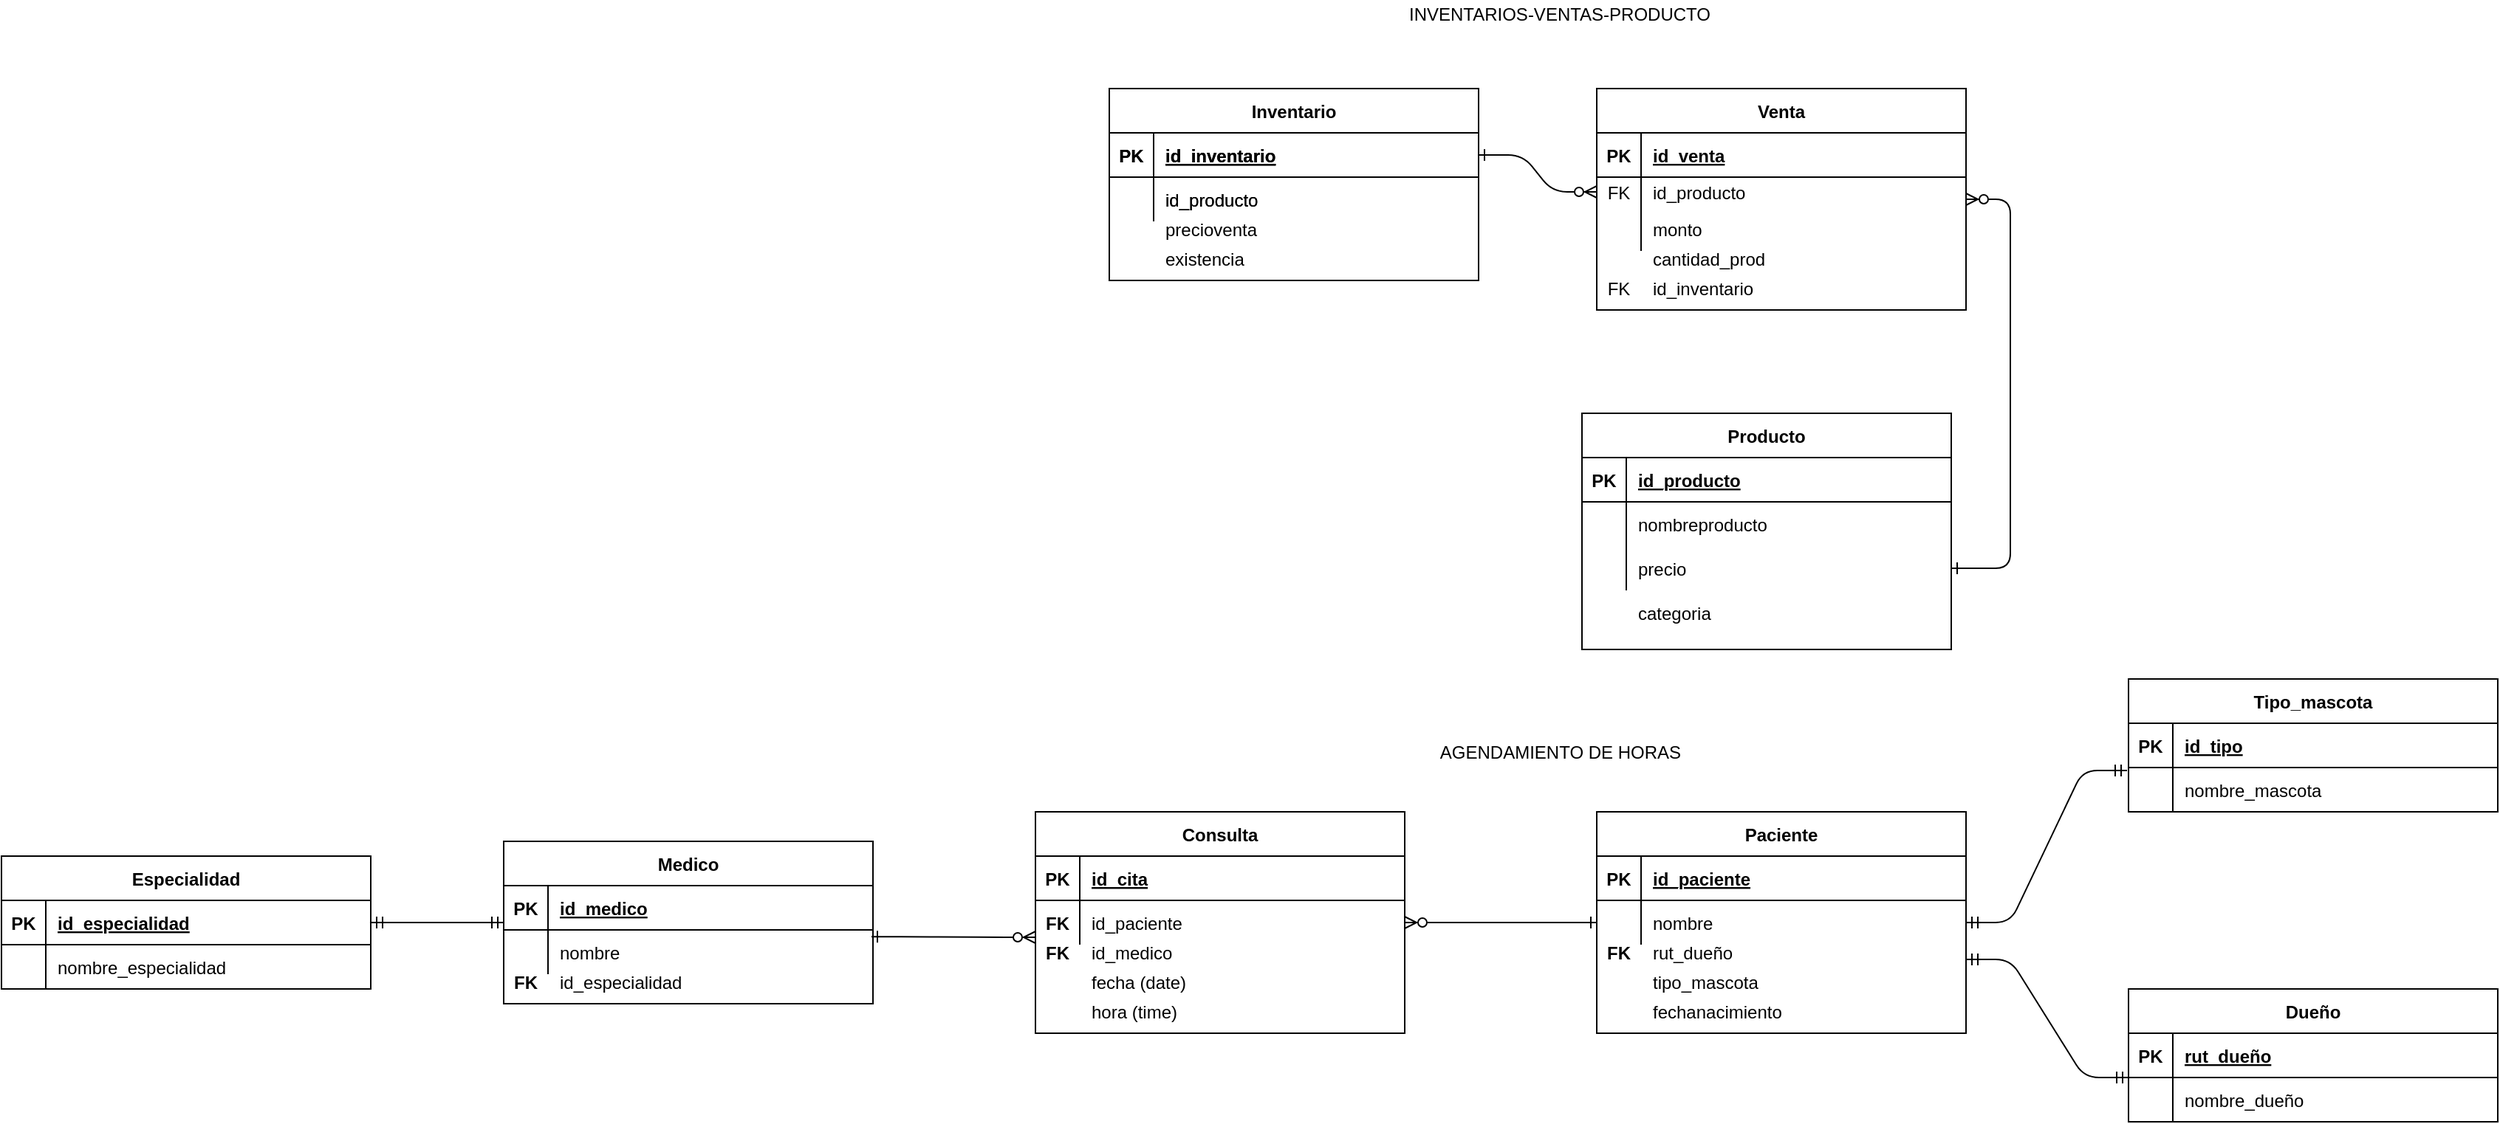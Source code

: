 <mxfile version="14.5.8" type="github">
  <diagram id="R2lEEEUBdFMjLlhIrx00" name="Page-1">
    <mxGraphModel dx="2823" dy="1091" grid="1" gridSize="10" guides="1" tooltips="1" connect="1" arrows="1" fold="1" page="1" pageScale="1" pageWidth="850" pageHeight="1100" math="0" shadow="0" extFonts="Permanent Marker^https://fonts.googleapis.com/css?family=Permanent+Marker">
      <root>
        <mxCell id="0" />
        <mxCell id="1" parent="0" />
        <mxCell id="C-vyLk0tnHw3VtMMgP7b-1" value="" style="edgeStyle=entityRelationEdgeStyle;endArrow=ERzeroToMany;startArrow=ERone;endFill=1;startFill=0;" parent="1" source="C-vyLk0tnHw3VtMMgP7b-24" target="C-vyLk0tnHw3VtMMgP7b-6" edge="1">
          <mxGeometry width="100" height="100" relative="1" as="geometry">
            <mxPoint x="340" y="720" as="sourcePoint" />
            <mxPoint x="440" y="620" as="targetPoint" />
          </mxGeometry>
        </mxCell>
        <mxCell id="C-vyLk0tnHw3VtMMgP7b-2" value="Venta" style="shape=table;startSize=30;container=1;collapsible=1;childLayout=tableLayout;fixedRows=1;rowLines=0;fontStyle=1;align=center;resizeLast=1;" parent="1" vertex="1">
          <mxGeometry x="450" y="120" width="250" height="150" as="geometry" />
        </mxCell>
        <mxCell id="C-vyLk0tnHw3VtMMgP7b-3" value="" style="shape=partialRectangle;collapsible=0;dropTarget=0;pointerEvents=0;fillColor=none;points=[[0,0.5],[1,0.5]];portConstraint=eastwest;top=0;left=0;right=0;bottom=1;" parent="C-vyLk0tnHw3VtMMgP7b-2" vertex="1">
          <mxGeometry y="30" width="250" height="30" as="geometry" />
        </mxCell>
        <mxCell id="C-vyLk0tnHw3VtMMgP7b-4" value="PK" style="shape=partialRectangle;overflow=hidden;connectable=0;fillColor=none;top=0;left=0;bottom=0;right=0;fontStyle=1;" parent="C-vyLk0tnHw3VtMMgP7b-3" vertex="1">
          <mxGeometry width="30" height="30" as="geometry" />
        </mxCell>
        <mxCell id="C-vyLk0tnHw3VtMMgP7b-5" value="id_venta" style="shape=partialRectangle;overflow=hidden;connectable=0;fillColor=none;top=0;left=0;bottom=0;right=0;align=left;spacingLeft=6;fontStyle=5;" parent="C-vyLk0tnHw3VtMMgP7b-3" vertex="1">
          <mxGeometry x="30" width="220" height="30" as="geometry" />
        </mxCell>
        <mxCell id="C-vyLk0tnHw3VtMMgP7b-6" value="" style="shape=partialRectangle;collapsible=0;dropTarget=0;pointerEvents=0;fillColor=none;points=[[0,0.5],[1,0.5]];portConstraint=eastwest;top=0;left=0;right=0;bottom=0;" parent="C-vyLk0tnHw3VtMMgP7b-2" vertex="1">
          <mxGeometry y="60" width="250" height="20" as="geometry" />
        </mxCell>
        <mxCell id="C-vyLk0tnHw3VtMMgP7b-7" value="FK" style="shape=partialRectangle;overflow=hidden;connectable=0;fillColor=none;top=0;left=0;bottom=0;right=0;" parent="C-vyLk0tnHw3VtMMgP7b-6" vertex="1">
          <mxGeometry width="30" height="20" as="geometry" />
        </mxCell>
        <mxCell id="C-vyLk0tnHw3VtMMgP7b-8" value="id_producto" style="shape=partialRectangle;overflow=hidden;connectable=0;fillColor=none;top=0;left=0;bottom=0;right=0;align=left;spacingLeft=6;" parent="C-vyLk0tnHw3VtMMgP7b-6" vertex="1">
          <mxGeometry x="30" width="220" height="20" as="geometry" />
        </mxCell>
        <mxCell id="C-vyLk0tnHw3VtMMgP7b-9" value="" style="shape=partialRectangle;collapsible=0;dropTarget=0;pointerEvents=0;fillColor=none;points=[[0,0.5],[1,0.5]];portConstraint=eastwest;top=0;left=0;right=0;bottom=0;" parent="C-vyLk0tnHw3VtMMgP7b-2" vertex="1">
          <mxGeometry y="80" width="250" height="30" as="geometry" />
        </mxCell>
        <mxCell id="C-vyLk0tnHw3VtMMgP7b-10" value="" style="shape=partialRectangle;overflow=hidden;connectable=0;fillColor=none;top=0;left=0;bottom=0;right=0;" parent="C-vyLk0tnHw3VtMMgP7b-9" vertex="1">
          <mxGeometry width="30" height="30" as="geometry" />
        </mxCell>
        <mxCell id="C-vyLk0tnHw3VtMMgP7b-11" value="monto" style="shape=partialRectangle;overflow=hidden;connectable=0;fillColor=none;top=0;left=0;bottom=0;right=0;align=left;spacingLeft=6;" parent="C-vyLk0tnHw3VtMMgP7b-9" vertex="1">
          <mxGeometry x="30" width="220" height="30" as="geometry" />
        </mxCell>
        <mxCell id="C-vyLk0tnHw3VtMMgP7b-13" value="Producto" style="shape=table;startSize=30;container=1;collapsible=1;childLayout=tableLayout;fixedRows=1;rowLines=0;fontStyle=1;align=center;resizeLast=1;" parent="1" vertex="1">
          <mxGeometry x="440" y="340" width="250" height="160" as="geometry" />
        </mxCell>
        <mxCell id="C-vyLk0tnHw3VtMMgP7b-14" value="" style="shape=partialRectangle;collapsible=0;dropTarget=0;pointerEvents=0;fillColor=none;points=[[0,0.5],[1,0.5]];portConstraint=eastwest;top=0;left=0;right=0;bottom=1;" parent="C-vyLk0tnHw3VtMMgP7b-13" vertex="1">
          <mxGeometry y="30" width="250" height="30" as="geometry" />
        </mxCell>
        <mxCell id="C-vyLk0tnHw3VtMMgP7b-15" value="PK" style="shape=partialRectangle;overflow=hidden;connectable=0;fillColor=none;top=0;left=0;bottom=0;right=0;fontStyle=1;" parent="C-vyLk0tnHw3VtMMgP7b-14" vertex="1">
          <mxGeometry width="30" height="30" as="geometry" />
        </mxCell>
        <mxCell id="C-vyLk0tnHw3VtMMgP7b-16" value="id_producto" style="shape=partialRectangle;overflow=hidden;connectable=0;fillColor=none;top=0;left=0;bottom=0;right=0;align=left;spacingLeft=6;fontStyle=5;" parent="C-vyLk0tnHw3VtMMgP7b-14" vertex="1">
          <mxGeometry x="30" width="220" height="30" as="geometry" />
        </mxCell>
        <mxCell id="C-vyLk0tnHw3VtMMgP7b-17" value="" style="shape=partialRectangle;collapsible=0;dropTarget=0;pointerEvents=0;fillColor=none;points=[[0,0.5],[1,0.5]];portConstraint=eastwest;top=0;left=0;right=0;bottom=0;" parent="C-vyLk0tnHw3VtMMgP7b-13" vertex="1">
          <mxGeometry y="60" width="250" height="30" as="geometry" />
        </mxCell>
        <mxCell id="C-vyLk0tnHw3VtMMgP7b-18" value="" style="shape=partialRectangle;overflow=hidden;connectable=0;fillColor=none;top=0;left=0;bottom=0;right=0;" parent="C-vyLk0tnHw3VtMMgP7b-17" vertex="1">
          <mxGeometry width="30" height="30" as="geometry" />
        </mxCell>
        <mxCell id="C-vyLk0tnHw3VtMMgP7b-19" value="nombreproducto" style="shape=partialRectangle;overflow=hidden;connectable=0;fillColor=none;top=0;left=0;bottom=0;right=0;align=left;spacingLeft=6;" parent="C-vyLk0tnHw3VtMMgP7b-17" vertex="1">
          <mxGeometry x="30" width="220" height="30" as="geometry" />
        </mxCell>
        <mxCell id="C-vyLk0tnHw3VtMMgP7b-20" value="" style="shape=partialRectangle;collapsible=0;dropTarget=0;pointerEvents=0;fillColor=none;points=[[0,0.5],[1,0.5]];portConstraint=eastwest;top=0;left=0;right=0;bottom=0;" parent="C-vyLk0tnHw3VtMMgP7b-13" vertex="1">
          <mxGeometry y="90" width="250" height="30" as="geometry" />
        </mxCell>
        <mxCell id="C-vyLk0tnHw3VtMMgP7b-21" value="" style="shape=partialRectangle;overflow=hidden;connectable=0;fillColor=none;top=0;left=0;bottom=0;right=0;" parent="C-vyLk0tnHw3VtMMgP7b-20" vertex="1">
          <mxGeometry width="30" height="30" as="geometry" />
        </mxCell>
        <mxCell id="C-vyLk0tnHw3VtMMgP7b-22" value="precio" style="shape=partialRectangle;overflow=hidden;connectable=0;fillColor=none;top=0;left=0;bottom=0;right=0;align=left;spacingLeft=6;" parent="C-vyLk0tnHw3VtMMgP7b-20" vertex="1">
          <mxGeometry x="30" width="220" height="30" as="geometry" />
        </mxCell>
        <mxCell id="C-vyLk0tnHw3VtMMgP7b-23" value="Inventario " style="shape=table;startSize=30;container=1;collapsible=1;childLayout=tableLayout;fixedRows=1;rowLines=0;fontStyle=1;align=center;resizeLast=1;" parent="1" vertex="1">
          <mxGeometry x="120" y="120" width="250" height="130" as="geometry" />
        </mxCell>
        <mxCell id="C-vyLk0tnHw3VtMMgP7b-24" value="" style="shape=partialRectangle;collapsible=0;dropTarget=0;pointerEvents=0;fillColor=none;points=[[0,0.5],[1,0.5]];portConstraint=eastwest;top=0;left=0;right=0;bottom=1;" parent="C-vyLk0tnHw3VtMMgP7b-23" vertex="1">
          <mxGeometry y="30" width="250" height="30" as="geometry" />
        </mxCell>
        <mxCell id="C-vyLk0tnHw3VtMMgP7b-25" value="PK" style="shape=partialRectangle;overflow=hidden;connectable=0;fillColor=none;top=0;left=0;bottom=0;right=0;fontStyle=1;" parent="C-vyLk0tnHw3VtMMgP7b-24" vertex="1">
          <mxGeometry width="30" height="30" as="geometry" />
        </mxCell>
        <mxCell id="C-vyLk0tnHw3VtMMgP7b-26" value="id_inventario" style="shape=partialRectangle;overflow=hidden;connectable=0;fillColor=none;top=0;left=0;bottom=0;right=0;align=left;spacingLeft=6;fontStyle=5;" parent="C-vyLk0tnHw3VtMMgP7b-24" vertex="1">
          <mxGeometry x="30" width="220" height="30" as="geometry" />
        </mxCell>
        <mxCell id="C-vyLk0tnHw3VtMMgP7b-27" value="" style="shape=partialRectangle;collapsible=0;dropTarget=0;pointerEvents=0;fillColor=none;points=[[0,0.5],[1,0.5]];portConstraint=eastwest;top=0;left=0;right=0;bottom=0;" parent="C-vyLk0tnHw3VtMMgP7b-23" vertex="1">
          <mxGeometry y="60" width="250" height="30" as="geometry" />
        </mxCell>
        <mxCell id="C-vyLk0tnHw3VtMMgP7b-28" value="" style="shape=partialRectangle;overflow=hidden;connectable=0;fillColor=none;top=0;left=0;bottom=0;right=0;" parent="C-vyLk0tnHw3VtMMgP7b-27" vertex="1">
          <mxGeometry width="30" height="30" as="geometry" />
        </mxCell>
        <mxCell id="C-vyLk0tnHw3VtMMgP7b-29" value="id_producto" style="shape=partialRectangle;overflow=hidden;connectable=0;fillColor=none;top=0;left=0;bottom=0;right=0;align=left;spacingLeft=6;" parent="C-vyLk0tnHw3VtMMgP7b-27" vertex="1">
          <mxGeometry x="30" width="220" height="30" as="geometry" />
        </mxCell>
        <mxCell id="sAOFa5Hzay_z7NNn_piq-1" value="Inventario " style="shape=table;startSize=30;container=1;collapsible=1;childLayout=tableLayout;fixedRows=1;rowLines=0;fontStyle=1;align=center;resizeLast=1;" vertex="1" parent="1">
          <mxGeometry x="120" y="120" width="250" height="130" as="geometry" />
        </mxCell>
        <mxCell id="sAOFa5Hzay_z7NNn_piq-2" value="" style="shape=partialRectangle;collapsible=0;dropTarget=0;pointerEvents=0;fillColor=none;points=[[0,0.5],[1,0.5]];portConstraint=eastwest;top=0;left=0;right=0;bottom=1;" vertex="1" parent="sAOFa5Hzay_z7NNn_piq-1">
          <mxGeometry y="30" width="250" height="30" as="geometry" />
        </mxCell>
        <mxCell id="sAOFa5Hzay_z7NNn_piq-3" value="PK" style="shape=partialRectangle;overflow=hidden;connectable=0;fillColor=none;top=0;left=0;bottom=0;right=0;fontStyle=1;" vertex="1" parent="sAOFa5Hzay_z7NNn_piq-2">
          <mxGeometry width="30" height="30" as="geometry" />
        </mxCell>
        <mxCell id="sAOFa5Hzay_z7NNn_piq-4" value="id_inventario" style="shape=partialRectangle;overflow=hidden;connectable=0;fillColor=none;top=0;left=0;bottom=0;right=0;align=left;spacingLeft=6;fontStyle=5;" vertex="1" parent="sAOFa5Hzay_z7NNn_piq-2">
          <mxGeometry x="30" width="220" height="30" as="geometry" />
        </mxCell>
        <mxCell id="sAOFa5Hzay_z7NNn_piq-5" value="" style="shape=partialRectangle;collapsible=0;dropTarget=0;pointerEvents=0;fillColor=none;points=[[0,0.5],[1,0.5]];portConstraint=eastwest;top=0;left=0;right=0;bottom=0;" vertex="1" parent="sAOFa5Hzay_z7NNn_piq-1">
          <mxGeometry y="60" width="250" height="30" as="geometry" />
        </mxCell>
        <mxCell id="sAOFa5Hzay_z7NNn_piq-6" value="" style="shape=partialRectangle;overflow=hidden;connectable=0;fillColor=none;top=0;left=0;bottom=0;right=0;" vertex="1" parent="sAOFa5Hzay_z7NNn_piq-5">
          <mxGeometry width="30" height="30" as="geometry" />
        </mxCell>
        <mxCell id="sAOFa5Hzay_z7NNn_piq-7" value="id_producto" style="shape=partialRectangle;overflow=hidden;connectable=0;fillColor=none;top=0;left=0;bottom=0;right=0;align=left;spacingLeft=6;" vertex="1" parent="sAOFa5Hzay_z7NNn_piq-5">
          <mxGeometry x="30" width="220" height="30" as="geometry" />
        </mxCell>
        <mxCell id="sAOFa5Hzay_z7NNn_piq-8" value="precioventa" style="shape=partialRectangle;overflow=hidden;connectable=0;fillColor=none;top=0;left=0;bottom=0;right=0;align=left;spacingLeft=6;" vertex="1" parent="1">
          <mxGeometry x="150" y="200" width="220" height="30" as="geometry" />
        </mxCell>
        <mxCell id="sAOFa5Hzay_z7NNn_piq-12" value="existencia" style="shape=partialRectangle;overflow=hidden;connectable=0;fillColor=none;top=0;left=0;bottom=0;right=0;align=left;spacingLeft=6;" vertex="1" parent="1">
          <mxGeometry x="150" y="220" width="220" height="30" as="geometry" />
        </mxCell>
        <mxCell id="sAOFa5Hzay_z7NNn_piq-14" value="" style="shape=partialRectangle;overflow=hidden;connectable=0;fillColor=none;top=0;left=0;bottom=0;right=0;align=left;spacingLeft=6;" vertex="1" parent="1">
          <mxGeometry x="150" y="240" width="220" height="10" as="geometry" />
        </mxCell>
        <mxCell id="sAOFa5Hzay_z7NNn_piq-15" value="cantidad_prod" style="shape=partialRectangle;overflow=hidden;connectable=0;fillColor=none;top=0;left=0;bottom=0;right=0;align=left;spacingLeft=6;" vertex="1" parent="1">
          <mxGeometry x="480" y="220" width="220" height="30" as="geometry" />
        </mxCell>
        <mxCell id="sAOFa5Hzay_z7NNn_piq-17" value="FK" style="shape=partialRectangle;overflow=hidden;connectable=0;fillColor=none;top=0;left=0;bottom=0;right=0;" vertex="1" parent="1">
          <mxGeometry x="450" y="245" width="30" height="20" as="geometry" />
        </mxCell>
        <mxCell id="sAOFa5Hzay_z7NNn_piq-18" value="id_inventario" style="shape=partialRectangle;overflow=hidden;connectable=0;fillColor=none;top=0;left=0;bottom=0;right=0;align=left;spacingLeft=6;" vertex="1" parent="1">
          <mxGeometry x="480" y="240" width="220" height="30" as="geometry" />
        </mxCell>
        <mxCell id="sAOFa5Hzay_z7NNn_piq-19" value="categoria" style="shape=partialRectangle;overflow=hidden;connectable=0;fillColor=none;top=0;left=0;bottom=0;right=0;align=left;spacingLeft=6;" vertex="1" parent="1">
          <mxGeometry x="470" y="460" width="220" height="30" as="geometry" />
        </mxCell>
        <mxCell id="C-vyLk0tnHw3VtMMgP7b-12" value="" style="edgeStyle=entityRelationEdgeStyle;endArrow=ERzeroToMany;startArrow=ERone;endFill=1;startFill=0;exitX=1;exitY=0.5;exitDx=0;exitDy=0;" parent="1" source="C-vyLk0tnHw3VtMMgP7b-20" target="C-vyLk0tnHw3VtMMgP7b-2" edge="1">
          <mxGeometry width="100" height="100" relative="1" as="geometry">
            <mxPoint x="400" y="180" as="sourcePoint" />
            <mxPoint x="740" y="132" as="targetPoint" />
          </mxGeometry>
        </mxCell>
        <mxCell id="sAOFa5Hzay_z7NNn_piq-22" value="INVENTARIOS-VENTAS-PRODUCTO&lt;br&gt;" style="text;html=1;strokeColor=none;fillColor=none;align=center;verticalAlign=middle;whiteSpace=wrap;rounded=0;" vertex="1" parent="1">
          <mxGeometry x="280" y="60" width="290" height="20" as="geometry" />
        </mxCell>
        <mxCell id="sAOFa5Hzay_z7NNn_piq-23" value="AGENDAMIENTO DE HORAS" style="text;html=1;strokeColor=none;fillColor=none;align=center;verticalAlign=middle;whiteSpace=wrap;rounded=0;" vertex="1" parent="1">
          <mxGeometry x="333" y="560" width="185" height="20" as="geometry" />
        </mxCell>
        <mxCell id="sAOFa5Hzay_z7NNn_piq-24" value="Consulta" style="shape=table;startSize=30;container=1;collapsible=1;childLayout=tableLayout;fixedRows=1;rowLines=0;fontStyle=1;align=center;resizeLast=1;" vertex="1" parent="1">
          <mxGeometry x="70" y="610" width="250" height="150" as="geometry" />
        </mxCell>
        <mxCell id="sAOFa5Hzay_z7NNn_piq-25" value="" style="shape=partialRectangle;collapsible=0;dropTarget=0;pointerEvents=0;fillColor=none;points=[[0,0.5],[1,0.5]];portConstraint=eastwest;top=0;left=0;right=0;bottom=1;" vertex="1" parent="sAOFa5Hzay_z7NNn_piq-24">
          <mxGeometry y="30" width="250" height="30" as="geometry" />
        </mxCell>
        <mxCell id="sAOFa5Hzay_z7NNn_piq-26" value="PK" style="shape=partialRectangle;overflow=hidden;connectable=0;fillColor=none;top=0;left=0;bottom=0;right=0;fontStyle=1;" vertex="1" parent="sAOFa5Hzay_z7NNn_piq-25">
          <mxGeometry width="30" height="30" as="geometry" />
        </mxCell>
        <mxCell id="sAOFa5Hzay_z7NNn_piq-27" value="id_cita" style="shape=partialRectangle;overflow=hidden;connectable=0;fillColor=none;top=0;left=0;bottom=0;right=0;align=left;spacingLeft=6;fontStyle=5;" vertex="1" parent="sAOFa5Hzay_z7NNn_piq-25">
          <mxGeometry x="30" width="220" height="30" as="geometry" />
        </mxCell>
        <mxCell id="sAOFa5Hzay_z7NNn_piq-28" value="" style="shape=partialRectangle;collapsible=0;dropTarget=0;pointerEvents=0;fillColor=none;points=[[0,0.5],[1,0.5]];portConstraint=eastwest;top=0;left=0;right=0;bottom=0;" vertex="1" parent="sAOFa5Hzay_z7NNn_piq-24">
          <mxGeometry y="60" width="250" height="30" as="geometry" />
        </mxCell>
        <mxCell id="sAOFa5Hzay_z7NNn_piq-29" value="" style="shape=partialRectangle;overflow=hidden;connectable=0;fillColor=none;top=0;left=0;bottom=0;right=0;" vertex="1" parent="sAOFa5Hzay_z7NNn_piq-28">
          <mxGeometry width="30" height="30" as="geometry" />
        </mxCell>
        <mxCell id="sAOFa5Hzay_z7NNn_piq-30" value="id_paciente" style="shape=partialRectangle;overflow=hidden;connectable=0;fillColor=none;top=0;left=0;bottom=0;right=0;align=left;spacingLeft=6;" vertex="1" parent="sAOFa5Hzay_z7NNn_piq-28">
          <mxGeometry x="30" width="220" height="30" as="geometry" />
        </mxCell>
        <mxCell id="sAOFa5Hzay_z7NNn_piq-31" value="FK" style="shape=partialRectangle;overflow=hidden;connectable=0;fillColor=none;top=0;left=0;bottom=0;right=0;fontStyle=1;" vertex="1" parent="1">
          <mxGeometry x="70" y="670" width="30" height="30" as="geometry" />
        </mxCell>
        <mxCell id="sAOFa5Hzay_z7NNn_piq-32" value="FK" style="shape=partialRectangle;overflow=hidden;connectable=0;fillColor=none;top=0;left=0;bottom=0;right=0;fontStyle=1;" vertex="1" parent="1">
          <mxGeometry x="70" y="690" width="30" height="30" as="geometry" />
        </mxCell>
        <mxCell id="sAOFa5Hzay_z7NNn_piq-33" value="id_medico" style="shape=partialRectangle;overflow=hidden;connectable=0;fillColor=none;top=0;left=0;bottom=0;right=0;align=left;spacingLeft=6;" vertex="1" parent="1">
          <mxGeometry x="100" y="690" width="220" height="30" as="geometry" />
        </mxCell>
        <mxCell id="sAOFa5Hzay_z7NNn_piq-34" value="fecha (date)" style="shape=partialRectangle;overflow=hidden;connectable=0;fillColor=none;top=0;left=0;bottom=0;right=0;align=left;spacingLeft=6;" vertex="1" parent="1">
          <mxGeometry x="100" y="710" width="220" height="30" as="geometry" />
        </mxCell>
        <mxCell id="sAOFa5Hzay_z7NNn_piq-35" value="hora (time)" style="shape=partialRectangle;overflow=hidden;connectable=0;fillColor=none;top=0;left=0;bottom=0;right=0;align=left;spacingLeft=6;" vertex="1" parent="1">
          <mxGeometry x="100" y="730" width="220" height="30" as="geometry" />
        </mxCell>
        <mxCell id="sAOFa5Hzay_z7NNn_piq-36" value="Paciente" style="shape=table;startSize=30;container=1;collapsible=1;childLayout=tableLayout;fixedRows=1;rowLines=0;fontStyle=1;align=center;resizeLast=1;" vertex="1" parent="1">
          <mxGeometry x="450" y="610" width="250" height="150" as="geometry" />
        </mxCell>
        <mxCell id="sAOFa5Hzay_z7NNn_piq-37" value="" style="shape=partialRectangle;collapsible=0;dropTarget=0;pointerEvents=0;fillColor=none;points=[[0,0.5],[1,0.5]];portConstraint=eastwest;top=0;left=0;right=0;bottom=1;" vertex="1" parent="sAOFa5Hzay_z7NNn_piq-36">
          <mxGeometry y="30" width="250" height="30" as="geometry" />
        </mxCell>
        <mxCell id="sAOFa5Hzay_z7NNn_piq-38" value="PK" style="shape=partialRectangle;overflow=hidden;connectable=0;fillColor=none;top=0;left=0;bottom=0;right=0;fontStyle=1;" vertex="1" parent="sAOFa5Hzay_z7NNn_piq-37">
          <mxGeometry width="30" height="30" as="geometry" />
        </mxCell>
        <mxCell id="sAOFa5Hzay_z7NNn_piq-39" value="id_paciente" style="shape=partialRectangle;overflow=hidden;connectable=0;fillColor=none;top=0;left=0;bottom=0;right=0;align=left;spacingLeft=6;fontStyle=5;" vertex="1" parent="sAOFa5Hzay_z7NNn_piq-37">
          <mxGeometry x="30" width="220" height="30" as="geometry" />
        </mxCell>
        <mxCell id="sAOFa5Hzay_z7NNn_piq-40" value="" style="shape=partialRectangle;collapsible=0;dropTarget=0;pointerEvents=0;fillColor=none;points=[[0,0.5],[1,0.5]];portConstraint=eastwest;top=0;left=0;right=0;bottom=0;" vertex="1" parent="sAOFa5Hzay_z7NNn_piq-36">
          <mxGeometry y="60" width="250" height="30" as="geometry" />
        </mxCell>
        <mxCell id="sAOFa5Hzay_z7NNn_piq-41" value="" style="shape=partialRectangle;overflow=hidden;connectable=0;fillColor=none;top=0;left=0;bottom=0;right=0;" vertex="1" parent="sAOFa5Hzay_z7NNn_piq-40">
          <mxGeometry width="30" height="30" as="geometry" />
        </mxCell>
        <mxCell id="sAOFa5Hzay_z7NNn_piq-42" value="nombre" style="shape=partialRectangle;overflow=hidden;connectable=0;fillColor=none;top=0;left=0;bottom=0;right=0;align=left;spacingLeft=6;" vertex="1" parent="sAOFa5Hzay_z7NNn_piq-40">
          <mxGeometry x="30" width="220" height="30" as="geometry" />
        </mxCell>
        <mxCell id="sAOFa5Hzay_z7NNn_piq-43" value="rut_dueño" style="shape=partialRectangle;overflow=hidden;connectable=0;fillColor=none;top=0;left=0;bottom=0;right=0;align=left;spacingLeft=6;" vertex="1" parent="1">
          <mxGeometry x="480" y="690" width="220" height="30" as="geometry" />
        </mxCell>
        <mxCell id="sAOFa5Hzay_z7NNn_piq-44" value="tipo_mascota" style="shape=partialRectangle;overflow=hidden;connectable=0;fillColor=none;top=0;left=0;bottom=0;right=0;align=left;spacingLeft=6;" vertex="1" parent="1">
          <mxGeometry x="480" y="710" width="220" height="30" as="geometry" />
        </mxCell>
        <mxCell id="sAOFa5Hzay_z7NNn_piq-45" value="FK" style="shape=partialRectangle;overflow=hidden;connectable=0;fillColor=none;top=0;left=0;bottom=0;right=0;fontStyle=1;" vertex="1" parent="1">
          <mxGeometry x="450" y="690" width="30" height="30" as="geometry" />
        </mxCell>
        <mxCell id="sAOFa5Hzay_z7NNn_piq-46" value="fechanacimiento" style="shape=partialRectangle;overflow=hidden;connectable=0;fillColor=none;top=0;left=0;bottom=0;right=0;align=left;spacingLeft=6;" vertex="1" parent="1">
          <mxGeometry x="480" y="730" width="220" height="30" as="geometry" />
        </mxCell>
        <mxCell id="sAOFa5Hzay_z7NNn_piq-47" value="Tipo_mascota" style="shape=table;startSize=30;container=1;collapsible=1;childLayout=tableLayout;fixedRows=1;rowLines=0;fontStyle=1;align=center;resizeLast=1;" vertex="1" parent="1">
          <mxGeometry x="810" y="520" width="250" height="90" as="geometry" />
        </mxCell>
        <mxCell id="sAOFa5Hzay_z7NNn_piq-48" value="" style="shape=partialRectangle;collapsible=0;dropTarget=0;pointerEvents=0;fillColor=none;points=[[0,0.5],[1,0.5]];portConstraint=eastwest;top=0;left=0;right=0;bottom=1;" vertex="1" parent="sAOFa5Hzay_z7NNn_piq-47">
          <mxGeometry y="30" width="250" height="30" as="geometry" />
        </mxCell>
        <mxCell id="sAOFa5Hzay_z7NNn_piq-49" value="PK" style="shape=partialRectangle;overflow=hidden;connectable=0;fillColor=none;top=0;left=0;bottom=0;right=0;fontStyle=1;" vertex="1" parent="sAOFa5Hzay_z7NNn_piq-48">
          <mxGeometry width="30" height="30" as="geometry" />
        </mxCell>
        <mxCell id="sAOFa5Hzay_z7NNn_piq-50" value="id_tipo" style="shape=partialRectangle;overflow=hidden;connectable=0;fillColor=none;top=0;left=0;bottom=0;right=0;align=left;spacingLeft=6;fontStyle=5;" vertex="1" parent="sAOFa5Hzay_z7NNn_piq-48">
          <mxGeometry x="30" width="220" height="30" as="geometry" />
        </mxCell>
        <mxCell id="sAOFa5Hzay_z7NNn_piq-51" value="" style="shape=partialRectangle;collapsible=0;dropTarget=0;pointerEvents=0;fillColor=none;points=[[0,0.5],[1,0.5]];portConstraint=eastwest;top=0;left=0;right=0;bottom=0;" vertex="1" parent="sAOFa5Hzay_z7NNn_piq-47">
          <mxGeometry y="60" width="250" height="30" as="geometry" />
        </mxCell>
        <mxCell id="sAOFa5Hzay_z7NNn_piq-52" value="" style="shape=partialRectangle;overflow=hidden;connectable=0;fillColor=none;top=0;left=0;bottom=0;right=0;" vertex="1" parent="sAOFa5Hzay_z7NNn_piq-51">
          <mxGeometry width="30" height="30" as="geometry" />
        </mxCell>
        <mxCell id="sAOFa5Hzay_z7NNn_piq-53" value="nombre_mascota" style="shape=partialRectangle;overflow=hidden;connectable=0;fillColor=none;top=0;left=0;bottom=0;right=0;align=left;spacingLeft=6;" vertex="1" parent="sAOFa5Hzay_z7NNn_piq-51">
          <mxGeometry x="30" width="220" height="30" as="geometry" />
        </mxCell>
        <mxCell id="sAOFa5Hzay_z7NNn_piq-54" value="Dueño" style="shape=table;startSize=30;container=1;collapsible=1;childLayout=tableLayout;fixedRows=1;rowLines=0;fontStyle=1;align=center;resizeLast=1;" vertex="1" parent="1">
          <mxGeometry x="810" y="730" width="250" height="90" as="geometry" />
        </mxCell>
        <mxCell id="sAOFa5Hzay_z7NNn_piq-55" value="" style="shape=partialRectangle;collapsible=0;dropTarget=0;pointerEvents=0;fillColor=none;points=[[0,0.5],[1,0.5]];portConstraint=eastwest;top=0;left=0;right=0;bottom=1;" vertex="1" parent="sAOFa5Hzay_z7NNn_piq-54">
          <mxGeometry y="30" width="250" height="30" as="geometry" />
        </mxCell>
        <mxCell id="sAOFa5Hzay_z7NNn_piq-56" value="PK" style="shape=partialRectangle;overflow=hidden;connectable=0;fillColor=none;top=0;left=0;bottom=0;right=0;fontStyle=1;" vertex="1" parent="sAOFa5Hzay_z7NNn_piq-55">
          <mxGeometry width="30" height="30" as="geometry" />
        </mxCell>
        <mxCell id="sAOFa5Hzay_z7NNn_piq-57" value="rut_dueño" style="shape=partialRectangle;overflow=hidden;connectable=0;fillColor=none;top=0;left=0;bottom=0;right=0;align=left;spacingLeft=6;fontStyle=5;" vertex="1" parent="sAOFa5Hzay_z7NNn_piq-55">
          <mxGeometry x="30" width="220" height="30" as="geometry" />
        </mxCell>
        <mxCell id="sAOFa5Hzay_z7NNn_piq-58" value="" style="shape=partialRectangle;collapsible=0;dropTarget=0;pointerEvents=0;fillColor=none;points=[[0,0.5],[1,0.5]];portConstraint=eastwest;top=0;left=0;right=0;bottom=0;" vertex="1" parent="sAOFa5Hzay_z7NNn_piq-54">
          <mxGeometry y="60" width="250" height="30" as="geometry" />
        </mxCell>
        <mxCell id="sAOFa5Hzay_z7NNn_piq-59" value="" style="shape=partialRectangle;overflow=hidden;connectable=0;fillColor=none;top=0;left=0;bottom=0;right=0;" vertex="1" parent="sAOFa5Hzay_z7NNn_piq-58">
          <mxGeometry width="30" height="30" as="geometry" />
        </mxCell>
        <mxCell id="sAOFa5Hzay_z7NNn_piq-60" value="nombre_dueño" style="shape=partialRectangle;overflow=hidden;connectable=0;fillColor=none;top=0;left=0;bottom=0;right=0;align=left;spacingLeft=6;" vertex="1" parent="sAOFa5Hzay_z7NNn_piq-58">
          <mxGeometry x="30" width="220" height="30" as="geometry" />
        </mxCell>
        <mxCell id="sAOFa5Hzay_z7NNn_piq-61" value="Medico" style="shape=table;startSize=30;container=1;collapsible=1;childLayout=tableLayout;fixedRows=1;rowLines=0;fontStyle=1;align=center;resizeLast=1;" vertex="1" parent="1">
          <mxGeometry x="-290" y="630" width="250" height="110" as="geometry" />
        </mxCell>
        <mxCell id="sAOFa5Hzay_z7NNn_piq-62" value="" style="shape=partialRectangle;collapsible=0;dropTarget=0;pointerEvents=0;fillColor=none;points=[[0,0.5],[1,0.5]];portConstraint=eastwest;top=0;left=0;right=0;bottom=1;" vertex="1" parent="sAOFa5Hzay_z7NNn_piq-61">
          <mxGeometry y="30" width="250" height="30" as="geometry" />
        </mxCell>
        <mxCell id="sAOFa5Hzay_z7NNn_piq-63" value="PK" style="shape=partialRectangle;overflow=hidden;connectable=0;fillColor=none;top=0;left=0;bottom=0;right=0;fontStyle=1;" vertex="1" parent="sAOFa5Hzay_z7NNn_piq-62">
          <mxGeometry width="30" height="30" as="geometry" />
        </mxCell>
        <mxCell id="sAOFa5Hzay_z7NNn_piq-64" value="id_medico" style="shape=partialRectangle;overflow=hidden;connectable=0;fillColor=none;top=0;left=0;bottom=0;right=0;align=left;spacingLeft=6;fontStyle=5;" vertex="1" parent="sAOFa5Hzay_z7NNn_piq-62">
          <mxGeometry x="30" width="220" height="30" as="geometry" />
        </mxCell>
        <mxCell id="sAOFa5Hzay_z7NNn_piq-65" value="" style="shape=partialRectangle;collapsible=0;dropTarget=0;pointerEvents=0;fillColor=none;points=[[0,0.5],[1,0.5]];portConstraint=eastwest;top=0;left=0;right=0;bottom=0;" vertex="1" parent="sAOFa5Hzay_z7NNn_piq-61">
          <mxGeometry y="60" width="250" height="30" as="geometry" />
        </mxCell>
        <mxCell id="sAOFa5Hzay_z7NNn_piq-66" value="" style="shape=partialRectangle;overflow=hidden;connectable=0;fillColor=none;top=0;left=0;bottom=0;right=0;" vertex="1" parent="sAOFa5Hzay_z7NNn_piq-65">
          <mxGeometry width="30" height="30" as="geometry" />
        </mxCell>
        <mxCell id="sAOFa5Hzay_z7NNn_piq-67" value="nombre" style="shape=partialRectangle;overflow=hidden;connectable=0;fillColor=none;top=0;left=0;bottom=0;right=0;align=left;spacingLeft=6;" vertex="1" parent="sAOFa5Hzay_z7NNn_piq-65">
          <mxGeometry x="30" width="220" height="30" as="geometry" />
        </mxCell>
        <mxCell id="sAOFa5Hzay_z7NNn_piq-75" value="id_especialidad" style="shape=partialRectangle;overflow=hidden;connectable=0;fillColor=none;top=0;left=0;bottom=0;right=0;align=left;spacingLeft=6;" vertex="1" parent="1">
          <mxGeometry x="-260" y="710" width="220" height="30" as="geometry" />
        </mxCell>
        <mxCell id="sAOFa5Hzay_z7NNn_piq-76" value="Especialidad" style="shape=table;startSize=30;container=1;collapsible=1;childLayout=tableLayout;fixedRows=1;rowLines=0;fontStyle=1;align=center;resizeLast=1;" vertex="1" parent="1">
          <mxGeometry x="-630" y="640" width="250" height="90" as="geometry" />
        </mxCell>
        <mxCell id="sAOFa5Hzay_z7NNn_piq-77" value="" style="shape=partialRectangle;collapsible=0;dropTarget=0;pointerEvents=0;fillColor=none;points=[[0,0.5],[1,0.5]];portConstraint=eastwest;top=0;left=0;right=0;bottom=1;" vertex="1" parent="sAOFa5Hzay_z7NNn_piq-76">
          <mxGeometry y="30" width="250" height="30" as="geometry" />
        </mxCell>
        <mxCell id="sAOFa5Hzay_z7NNn_piq-78" value="PK" style="shape=partialRectangle;overflow=hidden;connectable=0;fillColor=none;top=0;left=0;bottom=0;right=0;fontStyle=1;" vertex="1" parent="sAOFa5Hzay_z7NNn_piq-77">
          <mxGeometry width="30" height="30" as="geometry" />
        </mxCell>
        <mxCell id="sAOFa5Hzay_z7NNn_piq-79" value="id_especialidad" style="shape=partialRectangle;overflow=hidden;connectable=0;fillColor=none;top=0;left=0;bottom=0;right=0;align=left;spacingLeft=6;fontStyle=5;" vertex="1" parent="sAOFa5Hzay_z7NNn_piq-77">
          <mxGeometry x="30" width="220" height="30" as="geometry" />
        </mxCell>
        <mxCell id="sAOFa5Hzay_z7NNn_piq-80" value="" style="shape=partialRectangle;collapsible=0;dropTarget=0;pointerEvents=0;fillColor=none;points=[[0,0.5],[1,0.5]];portConstraint=eastwest;top=0;left=0;right=0;bottom=0;" vertex="1" parent="sAOFa5Hzay_z7NNn_piq-76">
          <mxGeometry y="60" width="250" height="30" as="geometry" />
        </mxCell>
        <mxCell id="sAOFa5Hzay_z7NNn_piq-81" value="" style="shape=partialRectangle;overflow=hidden;connectable=0;fillColor=none;top=0;left=0;bottom=0;right=0;" vertex="1" parent="sAOFa5Hzay_z7NNn_piq-80">
          <mxGeometry width="30" height="30" as="geometry" />
        </mxCell>
        <mxCell id="sAOFa5Hzay_z7NNn_piq-82" value="nombre_especialidad" style="shape=partialRectangle;overflow=hidden;connectable=0;fillColor=none;top=0;left=0;bottom=0;right=0;align=left;spacingLeft=6;" vertex="1" parent="sAOFa5Hzay_z7NNn_piq-80">
          <mxGeometry x="30" width="220" height="30" as="geometry" />
        </mxCell>
        <mxCell id="sAOFa5Hzay_z7NNn_piq-83" value="FK" style="shape=partialRectangle;overflow=hidden;connectable=0;fillColor=none;top=0;left=0;bottom=0;right=0;fontStyle=1;" vertex="1" parent="1">
          <mxGeometry x="-290" y="710" width="30" height="30" as="geometry" />
        </mxCell>
        <mxCell id="sAOFa5Hzay_z7NNn_piq-84" value="" style="edgeStyle=entityRelationEdgeStyle;endArrow=ERzeroToMany;startArrow=ERone;endFill=1;startFill=0;exitX=0;exitY=0.5;exitDx=0;exitDy=0;entryX=1;entryY=0.5;entryDx=0;entryDy=0;" edge="1" parent="1" source="sAOFa5Hzay_z7NNn_piq-40" target="sAOFa5Hzay_z7NNn_piq-28">
          <mxGeometry width="100" height="100" relative="1" as="geometry">
            <mxPoint x="380" y="900" as="sourcePoint" />
            <mxPoint x="390" y="650" as="targetPoint" />
          </mxGeometry>
        </mxCell>
        <mxCell id="sAOFa5Hzay_z7NNn_piq-87" value="" style="edgeStyle=entityRelationEdgeStyle;endArrow=ERmandOne;startArrow=ERmandOne;endFill=0;startFill=0;entryX=-0.004;entryY=1.067;entryDx=0;entryDy=0;entryPerimeter=0;" edge="1" parent="1" target="sAOFa5Hzay_z7NNn_piq-48">
          <mxGeometry width="100" height="100" relative="1" as="geometry">
            <mxPoint x="700" y="685" as="sourcePoint" />
            <mxPoint x="780" y="710" as="targetPoint" />
          </mxGeometry>
        </mxCell>
        <mxCell id="sAOFa5Hzay_z7NNn_piq-88" value="" style="edgeStyle=entityRelationEdgeStyle;endArrow=ERmandOne;startArrow=ERmandOne;endFill=0;startFill=0;" edge="1" parent="1">
          <mxGeometry width="100" height="100" relative="1" as="geometry">
            <mxPoint x="700" y="710" as="sourcePoint" />
            <mxPoint x="810" y="790" as="targetPoint" />
          </mxGeometry>
        </mxCell>
        <mxCell id="sAOFa5Hzay_z7NNn_piq-90" value="" style="edgeStyle=entityRelationEdgeStyle;endArrow=ERzeroToMany;startArrow=ERone;endFill=1;startFill=0;exitX=0.996;exitY=0.156;exitDx=0;exitDy=0;exitPerimeter=0;" edge="1" parent="1" source="sAOFa5Hzay_z7NNn_piq-65">
          <mxGeometry width="100" height="100" relative="1" as="geometry">
            <mxPoint x="180" y="849" as="sourcePoint" />
            <mxPoint x="70" y="695" as="targetPoint" />
          </mxGeometry>
        </mxCell>
        <mxCell id="sAOFa5Hzay_z7NNn_piq-91" value="" style="edgeStyle=entityRelationEdgeStyle;endArrow=ERmandOne;startArrow=ERmandOne;endFill=0;startFill=0;exitX=1;exitY=0.5;exitDx=0;exitDy=0;entryX=0;entryY=0.833;entryDx=0;entryDy=0;entryPerimeter=0;" edge="1" parent="1" source="sAOFa5Hzay_z7NNn_piq-77" target="sAOFa5Hzay_z7NNn_piq-62">
          <mxGeometry width="100" height="100" relative="1" as="geometry">
            <mxPoint x="-219.5" y="832.99" as="sourcePoint" />
            <mxPoint x="-290" y="696" as="targetPoint" />
          </mxGeometry>
        </mxCell>
      </root>
    </mxGraphModel>
  </diagram>
</mxfile>
